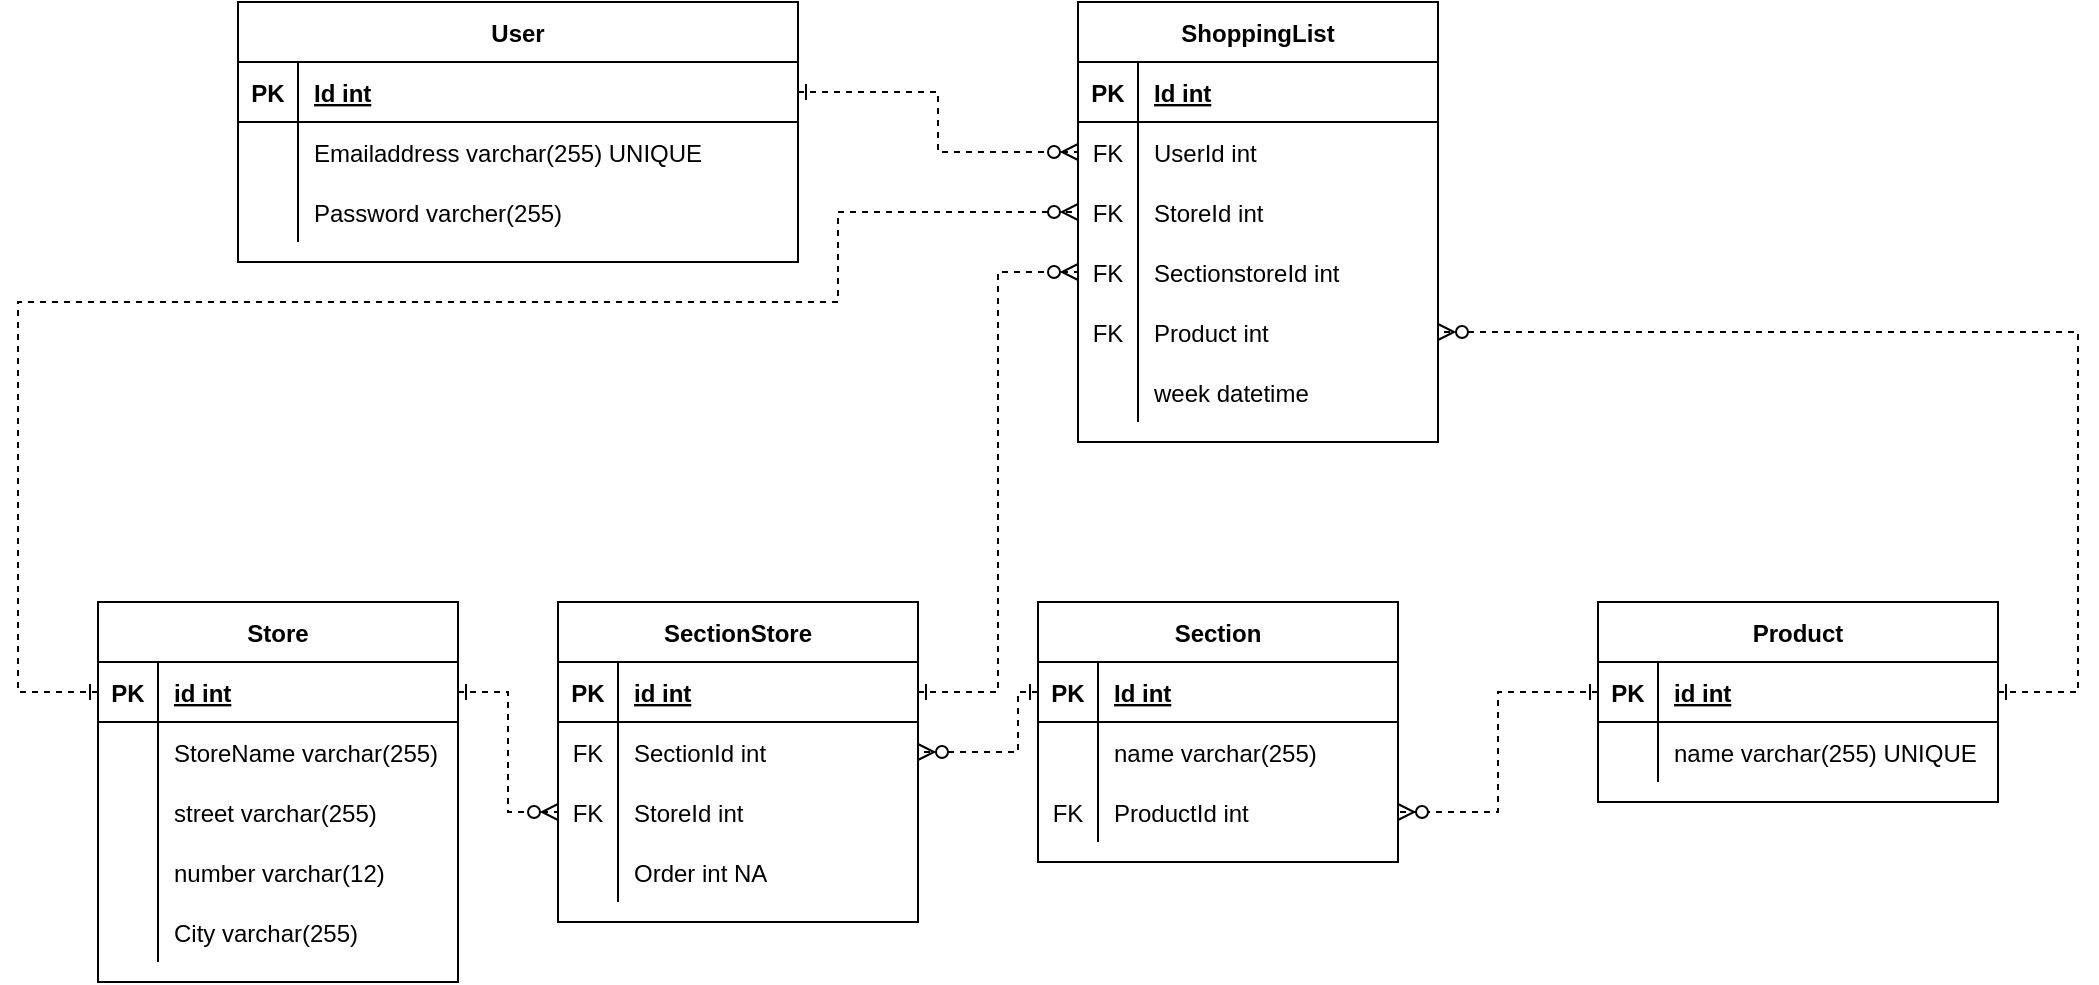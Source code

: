 <mxfile version="13.7.9" type="device"><diagram id="jrcBBLnoRNY4PMt4Fyy8" name="Pagina-1"><mxGraphModel dx="1732" dy="672" grid="1" gridSize="10" guides="1" tooltips="1" connect="1" arrows="1" fold="1" page="1" pageScale="1" pageWidth="827" pageHeight="1169" math="0" shadow="0"><root><mxCell id="0"/><mxCell id="1" parent="0"/><mxCell id="gRJFQ3YiPstQQEf-HO2m-28" value="Store" style="shape=table;startSize=30;container=1;collapsible=1;childLayout=tableLayout;fixedRows=1;rowLines=0;fontStyle=1;align=center;resizeLast=1;" parent="1" vertex="1"><mxGeometry x="-30" y="470" width="180" height="190" as="geometry"/></mxCell><mxCell id="gRJFQ3YiPstQQEf-HO2m-29" value="" style="shape=partialRectangle;collapsible=0;dropTarget=0;pointerEvents=0;fillColor=none;top=0;left=0;bottom=1;right=0;points=[[0,0.5],[1,0.5]];portConstraint=eastwest;" parent="gRJFQ3YiPstQQEf-HO2m-28" vertex="1"><mxGeometry y="30" width="180" height="30" as="geometry"/></mxCell><mxCell id="gRJFQ3YiPstQQEf-HO2m-30" value="PK" style="shape=partialRectangle;connectable=0;fillColor=none;top=0;left=0;bottom=0;right=0;fontStyle=1;overflow=hidden;" parent="gRJFQ3YiPstQQEf-HO2m-29" vertex="1"><mxGeometry width="30" height="30" as="geometry"/></mxCell><mxCell id="gRJFQ3YiPstQQEf-HO2m-31" value="id int" style="shape=partialRectangle;connectable=0;fillColor=none;top=0;left=0;bottom=0;right=0;align=left;spacingLeft=6;fontStyle=5;overflow=hidden;" parent="gRJFQ3YiPstQQEf-HO2m-29" vertex="1"><mxGeometry x="30" width="150" height="30" as="geometry"/></mxCell><mxCell id="gRJFQ3YiPstQQEf-HO2m-32" value="" style="shape=partialRectangle;collapsible=0;dropTarget=0;pointerEvents=0;fillColor=none;top=0;left=0;bottom=0;right=0;points=[[0,0.5],[1,0.5]];portConstraint=eastwest;" parent="gRJFQ3YiPstQQEf-HO2m-28" vertex="1"><mxGeometry y="60" width="180" height="30" as="geometry"/></mxCell><mxCell id="gRJFQ3YiPstQQEf-HO2m-33" value="" style="shape=partialRectangle;connectable=0;fillColor=none;top=0;left=0;bottom=0;right=0;editable=1;overflow=hidden;" parent="gRJFQ3YiPstQQEf-HO2m-32" vertex="1"><mxGeometry width="30" height="30" as="geometry"/></mxCell><mxCell id="gRJFQ3YiPstQQEf-HO2m-34" value="StoreName varchar(255)" style="shape=partialRectangle;connectable=0;fillColor=none;top=0;left=0;bottom=0;right=0;align=left;spacingLeft=6;overflow=hidden;" parent="gRJFQ3YiPstQQEf-HO2m-32" vertex="1"><mxGeometry x="30" width="150" height="30" as="geometry"/></mxCell><mxCell id="gRJFQ3YiPstQQEf-HO2m-54" value="" style="shape=partialRectangle;collapsible=0;dropTarget=0;pointerEvents=0;fillColor=none;top=0;left=0;bottom=0;right=0;points=[[0,0.5],[1,0.5]];portConstraint=eastwest;" parent="gRJFQ3YiPstQQEf-HO2m-28" vertex="1"><mxGeometry y="90" width="180" height="30" as="geometry"/></mxCell><mxCell id="gRJFQ3YiPstQQEf-HO2m-55" value="" style="shape=partialRectangle;connectable=0;fillColor=none;top=0;left=0;bottom=0;right=0;editable=1;overflow=hidden;" parent="gRJFQ3YiPstQQEf-HO2m-54" vertex="1"><mxGeometry width="30" height="30" as="geometry"/></mxCell><mxCell id="gRJFQ3YiPstQQEf-HO2m-56" value="street varchar(255)" style="shape=partialRectangle;connectable=0;fillColor=none;top=0;left=0;bottom=0;right=0;align=left;spacingLeft=6;overflow=hidden;" parent="gRJFQ3YiPstQQEf-HO2m-54" vertex="1"><mxGeometry x="30" width="150" height="30" as="geometry"/></mxCell><mxCell id="gRJFQ3YiPstQQEf-HO2m-35" value="" style="shape=partialRectangle;collapsible=0;dropTarget=0;pointerEvents=0;fillColor=none;top=0;left=0;bottom=0;right=0;points=[[0,0.5],[1,0.5]];portConstraint=eastwest;" parent="gRJFQ3YiPstQQEf-HO2m-28" vertex="1"><mxGeometry y="120" width="180" height="30" as="geometry"/></mxCell><mxCell id="gRJFQ3YiPstQQEf-HO2m-36" value="" style="shape=partialRectangle;connectable=0;fillColor=none;top=0;left=0;bottom=0;right=0;editable=1;overflow=hidden;" parent="gRJFQ3YiPstQQEf-HO2m-35" vertex="1"><mxGeometry width="30" height="30" as="geometry"/></mxCell><mxCell id="gRJFQ3YiPstQQEf-HO2m-37" value="number varchar(12)" style="shape=partialRectangle;connectable=0;fillColor=none;top=0;left=0;bottom=0;right=0;align=left;spacingLeft=6;overflow=hidden;" parent="gRJFQ3YiPstQQEf-HO2m-35" vertex="1"><mxGeometry x="30" width="150" height="30" as="geometry"/></mxCell><mxCell id="gRJFQ3YiPstQQEf-HO2m-38" value="" style="shape=partialRectangle;collapsible=0;dropTarget=0;pointerEvents=0;fillColor=none;top=0;left=0;bottom=0;right=0;points=[[0,0.5],[1,0.5]];portConstraint=eastwest;" parent="gRJFQ3YiPstQQEf-HO2m-28" vertex="1"><mxGeometry y="150" width="180" height="30" as="geometry"/></mxCell><mxCell id="gRJFQ3YiPstQQEf-HO2m-39" value="" style="shape=partialRectangle;connectable=0;fillColor=none;top=0;left=0;bottom=0;right=0;editable=1;overflow=hidden;" parent="gRJFQ3YiPstQQEf-HO2m-38" vertex="1"><mxGeometry width="30" height="30" as="geometry"/></mxCell><mxCell id="gRJFQ3YiPstQQEf-HO2m-40" value="City varchar(255)" style="shape=partialRectangle;connectable=0;fillColor=none;top=0;left=0;bottom=0;right=0;align=left;spacingLeft=6;overflow=hidden;" parent="gRJFQ3YiPstQQEf-HO2m-38" vertex="1"><mxGeometry x="30" width="150" height="30" as="geometry"/></mxCell><mxCell id="gRJFQ3YiPstQQEf-HO2m-14" value="Product" style="shape=table;startSize=30;container=1;collapsible=1;childLayout=tableLayout;fixedRows=1;rowLines=0;fontStyle=1;align=center;resizeLast=1;" parent="1" vertex="1"><mxGeometry x="720" y="470" width="200" height="100" as="geometry"/></mxCell><mxCell id="gRJFQ3YiPstQQEf-HO2m-15" value="" style="shape=partialRectangle;collapsible=0;dropTarget=0;pointerEvents=0;fillColor=none;top=0;left=0;bottom=1;right=0;points=[[0,0.5],[1,0.5]];portConstraint=eastwest;" parent="gRJFQ3YiPstQQEf-HO2m-14" vertex="1"><mxGeometry y="30" width="200" height="30" as="geometry"/></mxCell><mxCell id="gRJFQ3YiPstQQEf-HO2m-16" value="PK" style="shape=partialRectangle;connectable=0;fillColor=none;top=0;left=0;bottom=0;right=0;fontStyle=1;overflow=hidden;" parent="gRJFQ3YiPstQQEf-HO2m-15" vertex="1"><mxGeometry width="30" height="30" as="geometry"/></mxCell><mxCell id="gRJFQ3YiPstQQEf-HO2m-17" value="id int" style="shape=partialRectangle;connectable=0;fillColor=none;top=0;left=0;bottom=0;right=0;align=left;spacingLeft=6;fontStyle=5;overflow=hidden;" parent="gRJFQ3YiPstQQEf-HO2m-15" vertex="1"><mxGeometry x="30" width="170" height="30" as="geometry"/></mxCell><mxCell id="gRJFQ3YiPstQQEf-HO2m-18" value="" style="shape=partialRectangle;collapsible=0;dropTarget=0;pointerEvents=0;fillColor=none;top=0;left=0;bottom=0;right=0;points=[[0,0.5],[1,0.5]];portConstraint=eastwest;" parent="gRJFQ3YiPstQQEf-HO2m-14" vertex="1"><mxGeometry y="60" width="200" height="30" as="geometry"/></mxCell><mxCell id="gRJFQ3YiPstQQEf-HO2m-19" value="" style="shape=partialRectangle;connectable=0;fillColor=none;top=0;left=0;bottom=0;right=0;editable=1;overflow=hidden;" parent="gRJFQ3YiPstQQEf-HO2m-18" vertex="1"><mxGeometry width="30" height="30" as="geometry"/></mxCell><mxCell id="gRJFQ3YiPstQQEf-HO2m-20" value="name varchar(255) UNIQUE " style="shape=partialRectangle;connectable=0;fillColor=none;top=0;left=0;bottom=0;right=0;align=left;spacingLeft=6;overflow=hidden;" parent="gRJFQ3YiPstQQEf-HO2m-18" vertex="1"><mxGeometry x="30" width="170" height="30" as="geometry"/></mxCell><mxCell id="gRJFQ3YiPstQQEf-HO2m-41" value="Section" style="shape=table;startSize=30;container=1;collapsible=1;childLayout=tableLayout;fixedRows=1;rowLines=0;fontStyle=1;align=center;resizeLast=1;" parent="1" vertex="1"><mxGeometry x="440" y="470" width="180" height="130" as="geometry"/></mxCell><mxCell id="gRJFQ3YiPstQQEf-HO2m-42" value="" style="shape=partialRectangle;collapsible=0;dropTarget=0;pointerEvents=0;fillColor=none;top=0;left=0;bottom=1;right=0;points=[[0,0.5],[1,0.5]];portConstraint=eastwest;" parent="gRJFQ3YiPstQQEf-HO2m-41" vertex="1"><mxGeometry y="30" width="180" height="30" as="geometry"/></mxCell><mxCell id="gRJFQ3YiPstQQEf-HO2m-43" value="PK" style="shape=partialRectangle;connectable=0;fillColor=none;top=0;left=0;bottom=0;right=0;fontStyle=1;overflow=hidden;" parent="gRJFQ3YiPstQQEf-HO2m-42" vertex="1"><mxGeometry width="30" height="30" as="geometry"/></mxCell><mxCell id="gRJFQ3YiPstQQEf-HO2m-44" value="Id int" style="shape=partialRectangle;connectable=0;fillColor=none;top=0;left=0;bottom=0;right=0;align=left;spacingLeft=6;fontStyle=5;overflow=hidden;" parent="gRJFQ3YiPstQQEf-HO2m-42" vertex="1"><mxGeometry x="30" width="150" height="30" as="geometry"/></mxCell><mxCell id="gRJFQ3YiPstQQEf-HO2m-45" value="" style="shape=partialRectangle;collapsible=0;dropTarget=0;pointerEvents=0;fillColor=none;top=0;left=0;bottom=0;right=0;points=[[0,0.5],[1,0.5]];portConstraint=eastwest;" parent="gRJFQ3YiPstQQEf-HO2m-41" vertex="1"><mxGeometry y="60" width="180" height="30" as="geometry"/></mxCell><mxCell id="gRJFQ3YiPstQQEf-HO2m-46" value="" style="shape=partialRectangle;connectable=0;fillColor=none;top=0;left=0;bottom=0;right=0;editable=1;overflow=hidden;" parent="gRJFQ3YiPstQQEf-HO2m-45" vertex="1"><mxGeometry width="30" height="30" as="geometry"/></mxCell><mxCell id="gRJFQ3YiPstQQEf-HO2m-47" value="name varchar(255)" style="shape=partialRectangle;connectable=0;fillColor=none;top=0;left=0;bottom=0;right=0;align=left;spacingLeft=6;overflow=hidden;" parent="gRJFQ3YiPstQQEf-HO2m-45" vertex="1"><mxGeometry x="30" width="150" height="30" as="geometry"/></mxCell><mxCell id="gRJFQ3YiPstQQEf-HO2m-73" value="" style="shape=partialRectangle;collapsible=0;dropTarget=0;pointerEvents=0;fillColor=none;top=0;left=0;bottom=0;right=0;points=[[0,0.5],[1,0.5]];portConstraint=eastwest;" parent="gRJFQ3YiPstQQEf-HO2m-41" vertex="1"><mxGeometry y="90" width="180" height="30" as="geometry"/></mxCell><mxCell id="gRJFQ3YiPstQQEf-HO2m-74" value="FK" style="shape=partialRectangle;connectable=0;fillColor=none;top=0;left=0;bottom=0;right=0;editable=1;overflow=hidden;" parent="gRJFQ3YiPstQQEf-HO2m-73" vertex="1"><mxGeometry width="30" height="30" as="geometry"/></mxCell><mxCell id="gRJFQ3YiPstQQEf-HO2m-75" value="ProductId int" style="shape=partialRectangle;connectable=0;fillColor=none;top=0;left=0;bottom=0;right=0;align=left;spacingLeft=6;overflow=hidden;" parent="gRJFQ3YiPstQQEf-HO2m-73" vertex="1"><mxGeometry x="30" width="150" height="30" as="geometry"/></mxCell><mxCell id="gRJFQ3YiPstQQEf-HO2m-76" value="ShoppingList" style="shape=table;startSize=30;container=1;collapsible=1;childLayout=tableLayout;fixedRows=1;rowLines=0;fontStyle=1;align=center;resizeLast=1;" parent="1" vertex="1"><mxGeometry x="460" y="170" width="180" height="220" as="geometry"/></mxCell><mxCell id="gRJFQ3YiPstQQEf-HO2m-77" value="" style="shape=partialRectangle;collapsible=0;dropTarget=0;pointerEvents=0;fillColor=none;top=0;left=0;bottom=1;right=0;points=[[0,0.5],[1,0.5]];portConstraint=eastwest;" parent="gRJFQ3YiPstQQEf-HO2m-76" vertex="1"><mxGeometry y="30" width="180" height="30" as="geometry"/></mxCell><mxCell id="gRJFQ3YiPstQQEf-HO2m-78" value="PK" style="shape=partialRectangle;connectable=0;fillColor=none;top=0;left=0;bottom=0;right=0;fontStyle=1;overflow=hidden;" parent="gRJFQ3YiPstQQEf-HO2m-77" vertex="1"><mxGeometry width="30" height="30" as="geometry"/></mxCell><mxCell id="gRJFQ3YiPstQQEf-HO2m-79" value="Id int" style="shape=partialRectangle;connectable=0;fillColor=none;top=0;left=0;bottom=0;right=0;align=left;spacingLeft=6;fontStyle=5;overflow=hidden;" parent="gRJFQ3YiPstQQEf-HO2m-77" vertex="1"><mxGeometry x="30" width="150" height="30" as="geometry"/></mxCell><mxCell id="gRJFQ3YiPstQQEf-HO2m-80" value="" style="shape=partialRectangle;collapsible=0;dropTarget=0;pointerEvents=0;fillColor=none;top=0;left=0;bottom=0;right=0;points=[[0,0.5],[1,0.5]];portConstraint=eastwest;" parent="gRJFQ3YiPstQQEf-HO2m-76" vertex="1"><mxGeometry y="60" width="180" height="30" as="geometry"/></mxCell><mxCell id="gRJFQ3YiPstQQEf-HO2m-81" value="FK" style="shape=partialRectangle;connectable=0;fillColor=none;top=0;left=0;bottom=0;right=0;editable=1;overflow=hidden;" parent="gRJFQ3YiPstQQEf-HO2m-80" vertex="1"><mxGeometry width="30" height="30" as="geometry"/></mxCell><mxCell id="gRJFQ3YiPstQQEf-HO2m-82" value="UserId int" style="shape=partialRectangle;connectable=0;fillColor=none;top=0;left=0;bottom=0;right=0;align=left;spacingLeft=6;overflow=hidden;" parent="gRJFQ3YiPstQQEf-HO2m-80" vertex="1"><mxGeometry x="30" width="150" height="30" as="geometry"/></mxCell><mxCell id="gRJFQ3YiPstQQEf-HO2m-83" value="" style="shape=partialRectangle;collapsible=0;dropTarget=0;pointerEvents=0;fillColor=none;top=0;left=0;bottom=0;right=0;points=[[0,0.5],[1,0.5]];portConstraint=eastwest;" parent="gRJFQ3YiPstQQEf-HO2m-76" vertex="1"><mxGeometry y="90" width="180" height="30" as="geometry"/></mxCell><mxCell id="gRJFQ3YiPstQQEf-HO2m-84" value="FK" style="shape=partialRectangle;connectable=0;fillColor=none;top=0;left=0;bottom=0;right=0;editable=1;overflow=hidden;" parent="gRJFQ3YiPstQQEf-HO2m-83" vertex="1"><mxGeometry width="30" height="30" as="geometry"/></mxCell><mxCell id="gRJFQ3YiPstQQEf-HO2m-85" value="StoreId int" style="shape=partialRectangle;connectable=0;fillColor=none;top=0;left=0;bottom=0;right=0;align=left;spacingLeft=6;overflow=hidden;" parent="gRJFQ3YiPstQQEf-HO2m-83" vertex="1"><mxGeometry x="30" width="150" height="30" as="geometry"/></mxCell><mxCell id="gRJFQ3YiPstQQEf-HO2m-86" value="" style="shape=partialRectangle;collapsible=0;dropTarget=0;pointerEvents=0;fillColor=none;top=0;left=0;bottom=0;right=0;points=[[0,0.5],[1,0.5]];portConstraint=eastwest;" parent="gRJFQ3YiPstQQEf-HO2m-76" vertex="1"><mxGeometry y="120" width="180" height="30" as="geometry"/></mxCell><mxCell id="gRJFQ3YiPstQQEf-HO2m-87" value="FK" style="shape=partialRectangle;connectable=0;fillColor=none;top=0;left=0;bottom=0;right=0;editable=1;overflow=hidden;" parent="gRJFQ3YiPstQQEf-HO2m-86" vertex="1"><mxGeometry width="30" height="30" as="geometry"/></mxCell><mxCell id="gRJFQ3YiPstQQEf-HO2m-88" value="SectionstoreId int" style="shape=partialRectangle;connectable=0;fillColor=none;top=0;left=0;bottom=0;right=0;align=left;spacingLeft=6;overflow=hidden;" parent="gRJFQ3YiPstQQEf-HO2m-86" vertex="1"><mxGeometry x="30" width="150" height="30" as="geometry"/></mxCell><mxCell id="gRJFQ3YiPstQQEf-HO2m-92" value="" style="shape=partialRectangle;collapsible=0;dropTarget=0;pointerEvents=0;fillColor=none;top=0;left=0;bottom=0;right=0;points=[[0,0.5],[1,0.5]];portConstraint=eastwest;" parent="gRJFQ3YiPstQQEf-HO2m-76" vertex="1"><mxGeometry y="150" width="180" height="30" as="geometry"/></mxCell><mxCell id="gRJFQ3YiPstQQEf-HO2m-93" value="FK" style="shape=partialRectangle;connectable=0;fillColor=none;top=0;left=0;bottom=0;right=0;editable=1;overflow=hidden;" parent="gRJFQ3YiPstQQEf-HO2m-92" vertex="1"><mxGeometry width="30" height="30" as="geometry"/></mxCell><mxCell id="gRJFQ3YiPstQQEf-HO2m-94" value="Product int" style="shape=partialRectangle;connectable=0;fillColor=none;top=0;left=0;bottom=0;right=0;align=left;spacingLeft=6;overflow=hidden;" parent="gRJFQ3YiPstQQEf-HO2m-92" vertex="1"><mxGeometry x="30" width="150" height="30" as="geometry"/></mxCell><mxCell id="gRJFQ3YiPstQQEf-HO2m-95" value="" style="shape=partialRectangle;collapsible=0;dropTarget=0;pointerEvents=0;fillColor=none;top=0;left=0;bottom=0;right=0;points=[[0,0.5],[1,0.5]];portConstraint=eastwest;" parent="gRJFQ3YiPstQQEf-HO2m-76" vertex="1"><mxGeometry y="180" width="180" height="30" as="geometry"/></mxCell><mxCell id="gRJFQ3YiPstQQEf-HO2m-96" value="" style="shape=partialRectangle;connectable=0;fillColor=none;top=0;left=0;bottom=0;right=0;editable=1;overflow=hidden;" parent="gRJFQ3YiPstQQEf-HO2m-95" vertex="1"><mxGeometry width="30" height="30" as="geometry"/></mxCell><mxCell id="gRJFQ3YiPstQQEf-HO2m-97" value="week datetime" style="shape=partialRectangle;connectable=0;fillColor=none;top=0;left=0;bottom=0;right=0;align=left;spacingLeft=6;overflow=hidden;" parent="gRJFQ3YiPstQQEf-HO2m-95" vertex="1"><mxGeometry x="30" width="150" height="30" as="geometry"/></mxCell><mxCell id="gRJFQ3YiPstQQEf-HO2m-1" value="User" style="shape=table;startSize=30;container=1;collapsible=1;childLayout=tableLayout;fixedRows=1;rowLines=0;fontStyle=1;align=center;resizeLast=1;" parent="1" vertex="1"><mxGeometry x="40" y="170" width="280" height="130" as="geometry"/></mxCell><mxCell id="gRJFQ3YiPstQQEf-HO2m-2" value="" style="shape=partialRectangle;collapsible=0;dropTarget=0;pointerEvents=0;fillColor=none;top=0;left=0;bottom=1;right=0;points=[[0,0.5],[1,0.5]];portConstraint=eastwest;" parent="gRJFQ3YiPstQQEf-HO2m-1" vertex="1"><mxGeometry y="30" width="280" height="30" as="geometry"/></mxCell><mxCell id="gRJFQ3YiPstQQEf-HO2m-3" value="PK" style="shape=partialRectangle;connectable=0;fillColor=none;top=0;left=0;bottom=0;right=0;fontStyle=1;overflow=hidden;" parent="gRJFQ3YiPstQQEf-HO2m-2" vertex="1"><mxGeometry width="30" height="30" as="geometry"/></mxCell><mxCell id="gRJFQ3YiPstQQEf-HO2m-4" value="Id int" style="shape=partialRectangle;connectable=0;fillColor=none;top=0;left=0;bottom=0;right=0;align=left;spacingLeft=6;fontStyle=5;overflow=hidden;" parent="gRJFQ3YiPstQQEf-HO2m-2" vertex="1"><mxGeometry x="30" width="250" height="30" as="geometry"/></mxCell><mxCell id="gRJFQ3YiPstQQEf-HO2m-5" value="" style="shape=partialRectangle;collapsible=0;dropTarget=0;pointerEvents=0;fillColor=none;top=0;left=0;bottom=0;right=0;points=[[0,0.5],[1,0.5]];portConstraint=eastwest;" parent="gRJFQ3YiPstQQEf-HO2m-1" vertex="1"><mxGeometry y="60" width="280" height="30" as="geometry"/></mxCell><mxCell id="gRJFQ3YiPstQQEf-HO2m-6" value="" style="shape=partialRectangle;connectable=0;fillColor=none;top=0;left=0;bottom=0;right=0;editable=1;overflow=hidden;" parent="gRJFQ3YiPstQQEf-HO2m-5" vertex="1"><mxGeometry width="30" height="30" as="geometry"/></mxCell><mxCell id="gRJFQ3YiPstQQEf-HO2m-7" value="Emailaddress varchar(255) UNIQUE" style="shape=partialRectangle;connectable=0;fillColor=none;top=0;left=0;bottom=0;right=0;align=left;spacingLeft=6;overflow=hidden;" parent="gRJFQ3YiPstQQEf-HO2m-5" vertex="1"><mxGeometry x="30" width="250" height="30" as="geometry"/></mxCell><mxCell id="gRJFQ3YiPstQQEf-HO2m-8" value="" style="shape=partialRectangle;collapsible=0;dropTarget=0;pointerEvents=0;fillColor=none;top=0;left=0;bottom=0;right=0;points=[[0,0.5],[1,0.5]];portConstraint=eastwest;" parent="gRJFQ3YiPstQQEf-HO2m-1" vertex="1"><mxGeometry y="90" width="280" height="30" as="geometry"/></mxCell><mxCell id="gRJFQ3YiPstQQEf-HO2m-9" value="" style="shape=partialRectangle;connectable=0;fillColor=none;top=0;left=0;bottom=0;right=0;editable=1;overflow=hidden;" parent="gRJFQ3YiPstQQEf-HO2m-8" vertex="1"><mxGeometry width="30" height="30" as="geometry"/></mxCell><mxCell id="gRJFQ3YiPstQQEf-HO2m-10" value="Password varcher(255)" style="shape=partialRectangle;connectable=0;fillColor=none;top=0;left=0;bottom=0;right=0;align=left;spacingLeft=6;overflow=hidden;" parent="gRJFQ3YiPstQQEf-HO2m-8" vertex="1"><mxGeometry x="30" width="250" height="30" as="geometry"/></mxCell><mxCell id="gRJFQ3YiPstQQEf-HO2m-98" style="edgeStyle=orthogonalEdgeStyle;rounded=0;orthogonalLoop=1;jettySize=auto;html=1;dashed=1;startArrow=ERone;startFill=0;endArrow=ERzeroToMany;endFill=1;" parent="1" source="gRJFQ3YiPstQQEf-HO2m-2" target="gRJFQ3YiPstQQEf-HO2m-80" edge="1"><mxGeometry relative="1" as="geometry"/></mxCell><mxCell id="gRJFQ3YiPstQQEf-HO2m-100" style="edgeStyle=orthogonalEdgeStyle;rounded=0;orthogonalLoop=1;jettySize=auto;html=1;dashed=1;startArrow=ERone;startFill=0;endArrow=ERzeroToMany;endFill=1;" parent="1" source="gRJFQ3YiPstQQEf-HO2m-29" target="gRJFQ3YiPstQQEf-HO2m-83" edge="1"><mxGeometry relative="1" as="geometry"><Array as="points"><mxPoint x="-70" y="515"/><mxPoint x="-70" y="320"/><mxPoint x="340" y="320"/><mxPoint x="340" y="275"/></Array></mxGeometry></mxCell><mxCell id="gRJFQ3YiPstQQEf-HO2m-60" value="SectionStore" style="shape=table;startSize=30;container=1;collapsible=1;childLayout=tableLayout;fixedRows=1;rowLines=0;fontStyle=1;align=center;resizeLast=1;" parent="1" vertex="1"><mxGeometry x="200" y="470" width="180" height="160" as="geometry"/></mxCell><mxCell id="gRJFQ3YiPstQQEf-HO2m-61" value="" style="shape=partialRectangle;collapsible=0;dropTarget=0;pointerEvents=0;fillColor=none;top=0;left=0;bottom=1;right=0;points=[[0,0.5],[1,0.5]];portConstraint=eastwest;" parent="gRJFQ3YiPstQQEf-HO2m-60" vertex="1"><mxGeometry y="30" width="180" height="30" as="geometry"/></mxCell><mxCell id="gRJFQ3YiPstQQEf-HO2m-62" value="PK" style="shape=partialRectangle;connectable=0;fillColor=none;top=0;left=0;bottom=0;right=0;fontStyle=1;overflow=hidden;" parent="gRJFQ3YiPstQQEf-HO2m-61" vertex="1"><mxGeometry width="30" height="30" as="geometry"/></mxCell><mxCell id="gRJFQ3YiPstQQEf-HO2m-63" value="id int" style="shape=partialRectangle;connectable=0;fillColor=none;top=0;left=0;bottom=0;right=0;align=left;spacingLeft=6;fontStyle=5;overflow=hidden;" parent="gRJFQ3YiPstQQEf-HO2m-61" vertex="1"><mxGeometry x="30" width="150" height="30" as="geometry"/></mxCell><mxCell id="gRJFQ3YiPstQQEf-HO2m-64" value="" style="shape=partialRectangle;collapsible=0;dropTarget=0;pointerEvents=0;fillColor=none;top=0;left=0;bottom=0;right=0;points=[[0,0.5],[1,0.5]];portConstraint=eastwest;" parent="gRJFQ3YiPstQQEf-HO2m-60" vertex="1"><mxGeometry y="60" width="180" height="30" as="geometry"/></mxCell><mxCell id="gRJFQ3YiPstQQEf-HO2m-65" value="FK" style="shape=partialRectangle;connectable=0;fillColor=none;top=0;left=0;bottom=0;right=0;editable=1;overflow=hidden;" parent="gRJFQ3YiPstQQEf-HO2m-64" vertex="1"><mxGeometry width="30" height="30" as="geometry"/></mxCell><mxCell id="gRJFQ3YiPstQQEf-HO2m-66" value="SectionId int" style="shape=partialRectangle;connectable=0;fillColor=none;top=0;left=0;bottom=0;right=0;align=left;spacingLeft=6;overflow=hidden;" parent="gRJFQ3YiPstQQEf-HO2m-64" vertex="1"><mxGeometry x="30" width="150" height="30" as="geometry"/></mxCell><mxCell id="gRJFQ3YiPstQQEf-HO2m-67" value="" style="shape=partialRectangle;collapsible=0;dropTarget=0;pointerEvents=0;fillColor=none;top=0;left=0;bottom=0;right=0;points=[[0,0.5],[1,0.5]];portConstraint=eastwest;" parent="gRJFQ3YiPstQQEf-HO2m-60" vertex="1"><mxGeometry y="90" width="180" height="30" as="geometry"/></mxCell><mxCell id="gRJFQ3YiPstQQEf-HO2m-68" value="FK" style="shape=partialRectangle;connectable=0;fillColor=none;top=0;left=0;bottom=0;right=0;editable=1;overflow=hidden;" parent="gRJFQ3YiPstQQEf-HO2m-67" vertex="1"><mxGeometry width="30" height="30" as="geometry"/></mxCell><mxCell id="gRJFQ3YiPstQQEf-HO2m-69" value="StoreId int" style="shape=partialRectangle;connectable=0;fillColor=none;top=0;left=0;bottom=0;right=0;align=left;spacingLeft=6;overflow=hidden;" parent="gRJFQ3YiPstQQEf-HO2m-67" vertex="1"><mxGeometry x="30" width="150" height="30" as="geometry"/></mxCell><mxCell id="gRJFQ3YiPstQQEf-HO2m-70" value="" style="shape=partialRectangle;collapsible=0;dropTarget=0;pointerEvents=0;fillColor=none;top=0;left=0;bottom=0;right=0;points=[[0,0.5],[1,0.5]];portConstraint=eastwest;" parent="gRJFQ3YiPstQQEf-HO2m-60" vertex="1"><mxGeometry y="120" width="180" height="30" as="geometry"/></mxCell><mxCell id="gRJFQ3YiPstQQEf-HO2m-71" value="" style="shape=partialRectangle;connectable=0;fillColor=none;top=0;left=0;bottom=0;right=0;editable=1;overflow=hidden;" parent="gRJFQ3YiPstQQEf-HO2m-70" vertex="1"><mxGeometry width="30" height="30" as="geometry"/></mxCell><mxCell id="gRJFQ3YiPstQQEf-HO2m-72" value="Order int NA" style="shape=partialRectangle;connectable=0;fillColor=none;top=0;left=0;bottom=0;right=0;align=left;spacingLeft=6;overflow=hidden;" parent="gRJFQ3YiPstQQEf-HO2m-70" vertex="1"><mxGeometry x="30" width="150" height="30" as="geometry"/></mxCell><mxCell id="gRJFQ3YiPstQQEf-HO2m-101" style="edgeStyle=orthogonalEdgeStyle;rounded=0;orthogonalLoop=1;jettySize=auto;html=1;dashed=1;startArrow=ERone;startFill=0;endArrow=ERzeroToMany;endFill=1;" parent="1" source="gRJFQ3YiPstQQEf-HO2m-61" target="gRJFQ3YiPstQQEf-HO2m-86" edge="1"><mxGeometry relative="1" as="geometry"/></mxCell><mxCell id="gRJFQ3YiPstQQEf-HO2m-102" style="edgeStyle=orthogonalEdgeStyle;rounded=0;orthogonalLoop=1;jettySize=auto;html=1;exitX=0;exitY=0.5;exitDx=0;exitDy=0;entryX=1;entryY=0.5;entryDx=0;entryDy=0;dashed=1;startArrow=ERone;startFill=0;endArrow=ERzeroToMany;endFill=1;" parent="1" source="gRJFQ3YiPstQQEf-HO2m-42" target="gRJFQ3YiPstQQEf-HO2m-64" edge="1"><mxGeometry relative="1" as="geometry"><Array as="points"><mxPoint x="430" y="515"/><mxPoint x="430" y="545"/></Array></mxGeometry></mxCell><mxCell id="gRJFQ3YiPstQQEf-HO2m-103" style="edgeStyle=orthogonalEdgeStyle;rounded=0;orthogonalLoop=1;jettySize=auto;html=1;entryX=0;entryY=0.5;entryDx=0;entryDy=0;dashed=1;startArrow=ERone;startFill=0;endArrow=ERzeroToMany;endFill=1;" parent="1" source="gRJFQ3YiPstQQEf-HO2m-29" target="gRJFQ3YiPstQQEf-HO2m-67" edge="1"><mxGeometry relative="1" as="geometry"/></mxCell><mxCell id="gRJFQ3YiPstQQEf-HO2m-105" style="edgeStyle=orthogonalEdgeStyle;rounded=0;orthogonalLoop=1;jettySize=auto;html=1;entryX=1;entryY=0.5;entryDx=0;entryDy=0;dashed=1;startArrow=ERone;startFill=0;endArrow=ERzeroToMany;endFill=1;" parent="1" source="gRJFQ3YiPstQQEf-HO2m-15" target="gRJFQ3YiPstQQEf-HO2m-73" edge="1"><mxGeometry relative="1" as="geometry"/></mxCell><mxCell id="gRJFQ3YiPstQQEf-HO2m-106" style="edgeStyle=orthogonalEdgeStyle;rounded=0;orthogonalLoop=1;jettySize=auto;html=1;entryX=1;entryY=0.5;entryDx=0;entryDy=0;dashed=1;startArrow=ERone;startFill=0;endArrow=ERzeroToMany;endFill=1;" parent="1" source="gRJFQ3YiPstQQEf-HO2m-15" target="gRJFQ3YiPstQQEf-HO2m-92" edge="1"><mxGeometry relative="1" as="geometry"><Array as="points"><mxPoint x="960" y="515"/><mxPoint x="960" y="335"/></Array></mxGeometry></mxCell></root></mxGraphModel></diagram></mxfile>